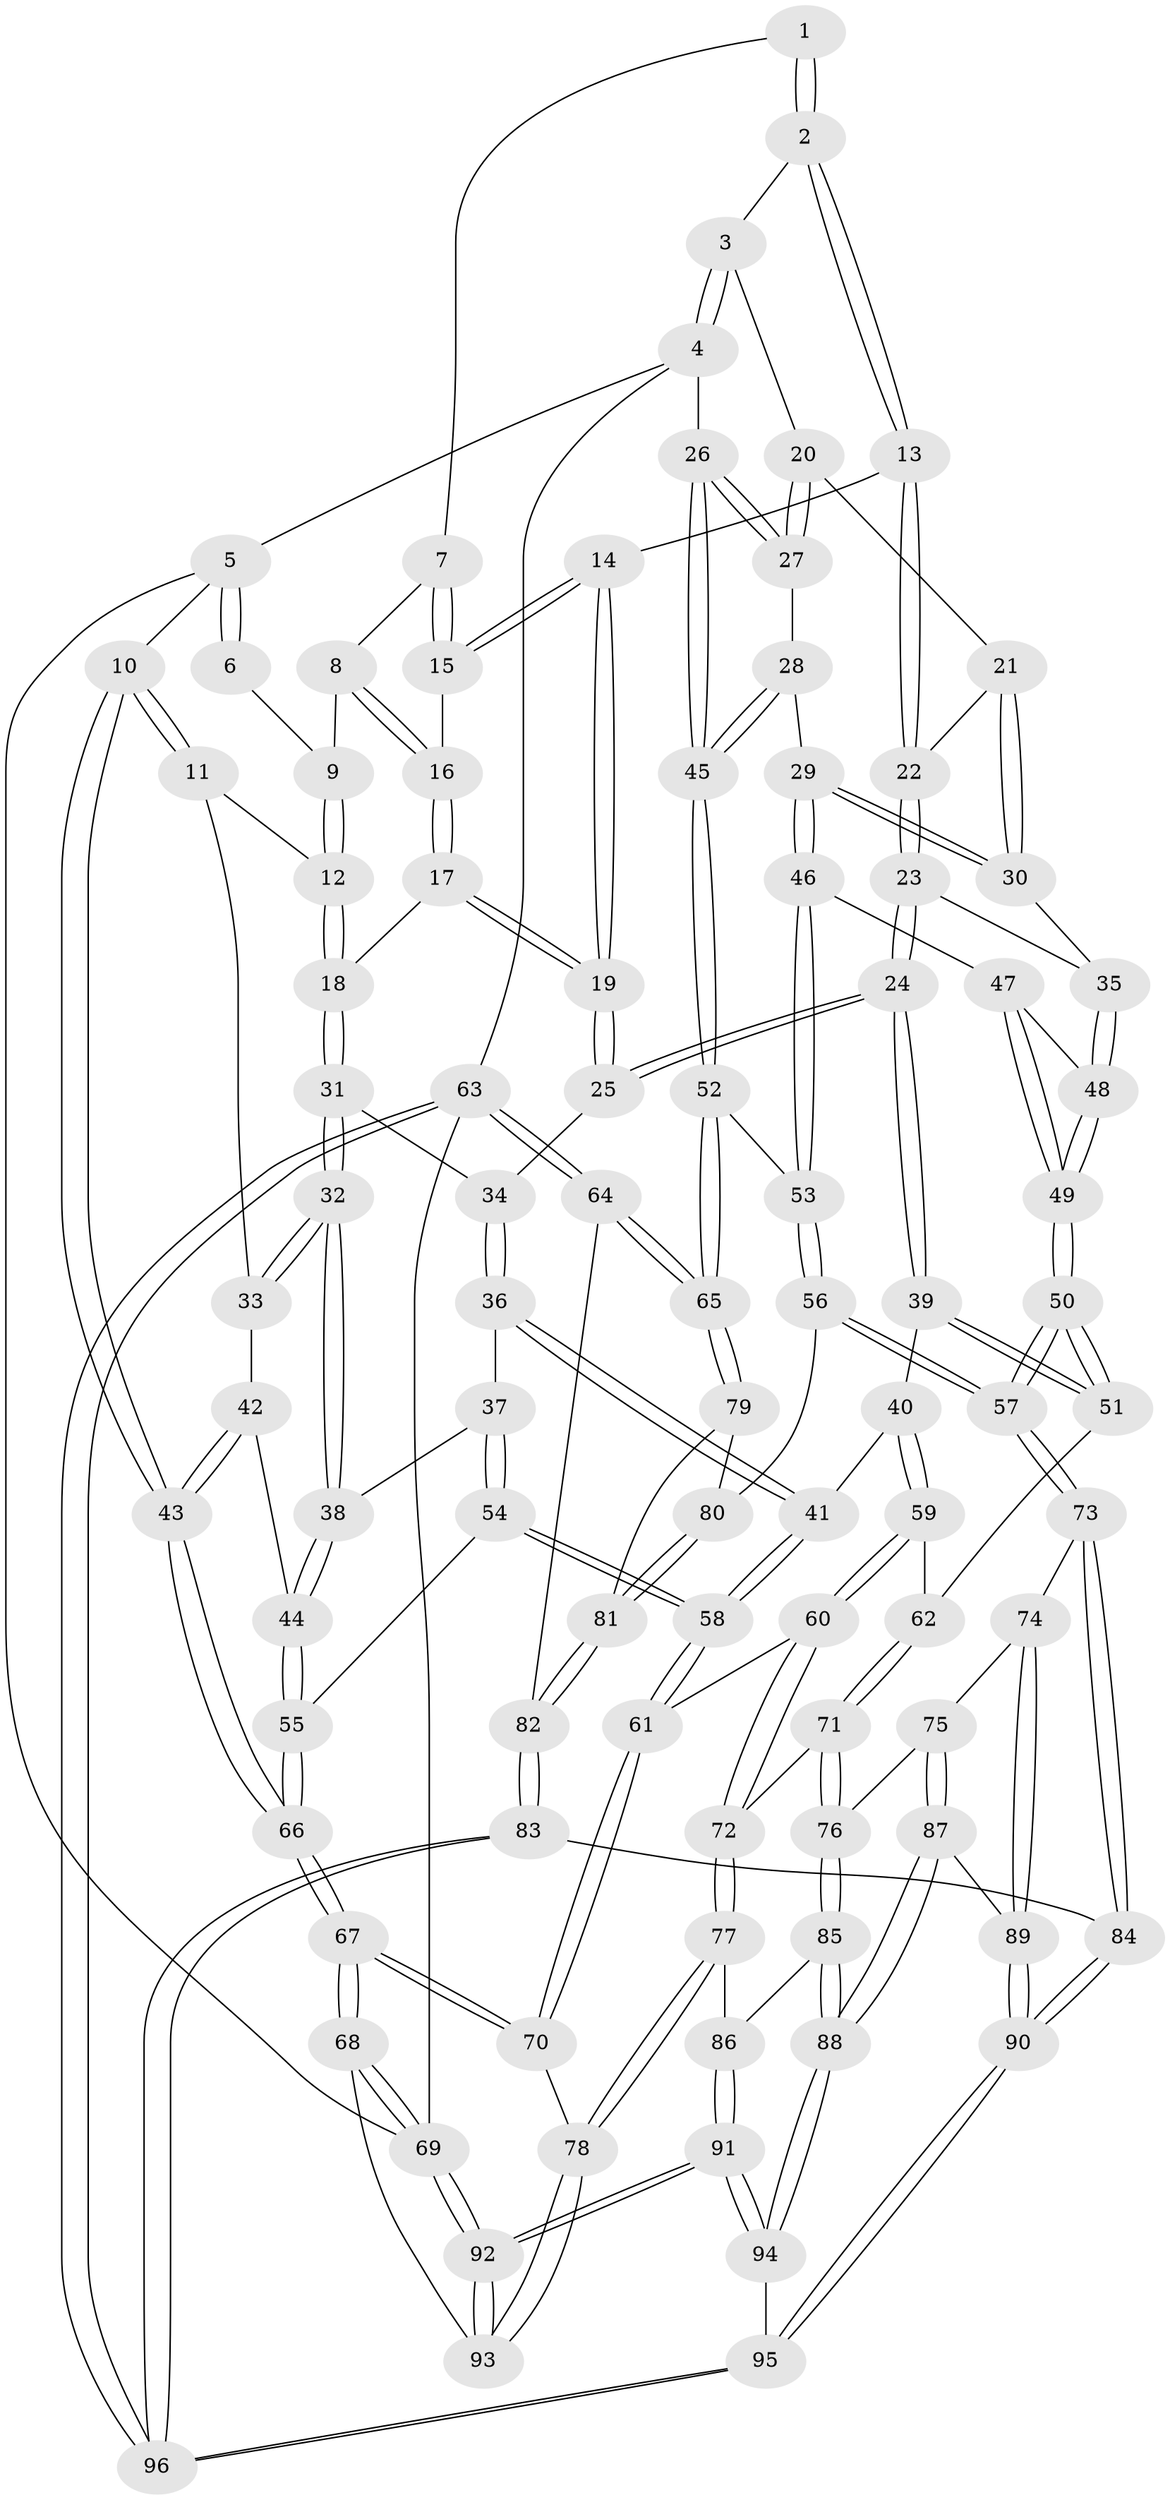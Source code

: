 // coarse degree distribution, {3: 0.08771929824561403, 4: 0.45614035087719296, 5: 0.3508771929824561, 6: 0.08771929824561403, 7: 0.017543859649122806}
// Generated by graph-tools (version 1.1) at 2025/42/03/06/25 10:42:26]
// undirected, 96 vertices, 237 edges
graph export_dot {
graph [start="1"]
  node [color=gray90,style=filled];
  1 [pos="+0.5736990626962263+0"];
  2 [pos="+0.7971603066833083+0"];
  3 [pos="+0.878446314563515+0"];
  4 [pos="+1+0"];
  5 [pos="+0+0"];
  6 [pos="+0.377582085402523+0"];
  7 [pos="+0.47725466911752706+0.06655980688304962"];
  8 [pos="+0.4201258607205562+0.10278778486982765"];
  9 [pos="+0.3534840677148645+0"];
  10 [pos="+0+0"];
  11 [pos="+0+0.0005185836981391708"];
  12 [pos="+0.26138209548776037+0.11229002853980058"];
  13 [pos="+0.593598656400516+0.1522588802733433"];
  14 [pos="+0.5849443577578995+0.15300444134244856"];
  15 [pos="+0.543074638787548+0.12355398848958467"];
  16 [pos="+0.41359373326633664+0.12344110228667239"];
  17 [pos="+0.3965970759426658+0.16601988744422594"];
  18 [pos="+0.30460137168805945+0.17772032105711202"];
  19 [pos="+0.4574609977071558+0.21540869027318418"];
  20 [pos="+0.796012260856651+0.1586112771051232"];
  21 [pos="+0.7456427832809508+0.2042787286453758"];
  22 [pos="+0.6254915138520009+0.2144178380917536"];
  23 [pos="+0.6209431029928288+0.3282682069664467"];
  24 [pos="+0.5456572881869383+0.36183507389294767"];
  25 [pos="+0.46382093377252304+0.2689125835897282"];
  26 [pos="+1+0.09219563728292993"];
  27 [pos="+0.8491553107576407+0.26769802259829084"];
  28 [pos="+0.8335371849587965+0.3322387335332151"];
  29 [pos="+0.7724042028543356+0.35882284477417925"];
  30 [pos="+0.733670422338506+0.34014330615150273"];
  31 [pos="+0.2813115658559501+0.2332153617728953"];
  32 [pos="+0.20298225423897892+0.30268572673383143"];
  33 [pos="+0.1552763864247022+0.29455308655568685"];
  34 [pos="+0.3763309157026105+0.3214117854590737"];
  35 [pos="+0.6434101995629514+0.3366028397393457"];
  36 [pos="+0.36029614541985555+0.4232182266702218"];
  37 [pos="+0.2665150864780858+0.4037210492570944"];
  38 [pos="+0.2289375372308922+0.35564774680730193"];
  39 [pos="+0.5213392336106674+0.4138540650532943"];
  40 [pos="+0.388226897004239+0.4474796032632422"];
  41 [pos="+0.38246637754221696+0.44490243672837104"];
  42 [pos="+0.14652546259232804+0.3018254693388225"];
  43 [pos="+0+0.4212996017472467"];
  44 [pos="+0.0853777494462699+0.5119468466316837"];
  45 [pos="+1+0.4763135235515424"];
  46 [pos="+0.7738726152560774+0.41775251176218675"];
  47 [pos="+0.7330075396995349+0.44812838931028587"];
  48 [pos="+0.6630818458959608+0.426817597422449"];
  49 [pos="+0.6560264945235921+0.537898926672725"];
  50 [pos="+0.619905964710687+0.6212519548529757"];
  51 [pos="+0.6196240749750979+0.6211527802457364"];
  52 [pos="+1+0.5311796852254375"];
  53 [pos="+0.8476702725786275+0.5409806548002688"];
  54 [pos="+0.16459600349941209+0.5888791430033906"];
  55 [pos="+0.06885255411319074+0.5468022273232535"];
  56 [pos="+0.6772565894415459+0.6594688373235226"];
  57 [pos="+0.6673187020540471+0.6592715373038616"];
  58 [pos="+0.20568621721157926+0.6320141668531188"];
  59 [pos="+0.41679402679519906+0.5835316776017746"];
  60 [pos="+0.28137767579123607+0.676385635983872"];
  61 [pos="+0.215151178427332+0.6484784955163226"];
  62 [pos="+0.5670562116821403+0.6305750982143433"];
  63 [pos="+1+1"];
  64 [pos="+1+0.6525449581458332"];
  65 [pos="+1+0.6466955035249204"];
  66 [pos="+0+0.5330314865174697"];
  67 [pos="+0+0.8545917819569635"];
  68 [pos="+0+0.9965448196567399"];
  69 [pos="+0+1"];
  70 [pos="+0.13453102645823928+0.7745142348612141"];
  71 [pos="+0.42275739446599747+0.7639781355881292"];
  72 [pos="+0.3455760043891388+0.7662424089526875"];
  73 [pos="+0.6261370862324743+0.8020372353554759"];
  74 [pos="+0.5451754745313887+0.8365625136154868"];
  75 [pos="+0.5145723203936048+0.8414380492330561"];
  76 [pos="+0.49625218022167195+0.8360893141733746"];
  77 [pos="+0.3306138809248908+0.8281257192098578"];
  78 [pos="+0.18023624116039652+0.8813670361853171"];
  79 [pos="+0.9022199851083563+0.697578971896357"];
  80 [pos="+0.6914835490131446+0.6695920318370188"];
  81 [pos="+0.8102640688199046+0.7969450433847228"];
  82 [pos="+0.8443289992807658+0.8567131275327858"];
  83 [pos="+0.8376526353670527+0.9002952880233035"];
  84 [pos="+0.6493925736712653+0.8552279035093298"];
  85 [pos="+0.4342401478228817+0.9021631598679313"];
  86 [pos="+0.33575053823334183+0.8458320190105055"];
  87 [pos="+0.50691042929127+0.9279692875461725"];
  88 [pos="+0.4534540563220792+0.994951817568974"];
  89 [pos="+0.5610587322838224+0.9309963192075232"];
  90 [pos="+0.6384218465485052+0.9913841471425747"];
  91 [pos="+0.2964322626185377+1"];
  92 [pos="+0.2893448474302601+1"];
  93 [pos="+0.1755142178613434+0.9009337502465599"];
  94 [pos="+0.41119452692115194+1"];
  95 [pos="+0.6847186330510819+1"];
  96 [pos="+0.9216593301848817+1"];
  1 -- 2;
  1 -- 2;
  1 -- 7;
  2 -- 3;
  2 -- 13;
  2 -- 13;
  3 -- 4;
  3 -- 4;
  3 -- 20;
  4 -- 5;
  4 -- 26;
  4 -- 63;
  5 -- 6;
  5 -- 6;
  5 -- 10;
  5 -- 69;
  6 -- 9;
  7 -- 8;
  7 -- 15;
  7 -- 15;
  8 -- 9;
  8 -- 16;
  8 -- 16;
  9 -- 12;
  9 -- 12;
  10 -- 11;
  10 -- 11;
  10 -- 43;
  10 -- 43;
  11 -- 12;
  11 -- 33;
  12 -- 18;
  12 -- 18;
  13 -- 14;
  13 -- 22;
  13 -- 22;
  14 -- 15;
  14 -- 15;
  14 -- 19;
  14 -- 19;
  15 -- 16;
  16 -- 17;
  16 -- 17;
  17 -- 18;
  17 -- 19;
  17 -- 19;
  18 -- 31;
  18 -- 31;
  19 -- 25;
  19 -- 25;
  20 -- 21;
  20 -- 27;
  20 -- 27;
  21 -- 22;
  21 -- 30;
  21 -- 30;
  22 -- 23;
  22 -- 23;
  23 -- 24;
  23 -- 24;
  23 -- 35;
  24 -- 25;
  24 -- 25;
  24 -- 39;
  24 -- 39;
  25 -- 34;
  26 -- 27;
  26 -- 27;
  26 -- 45;
  26 -- 45;
  27 -- 28;
  28 -- 29;
  28 -- 45;
  28 -- 45;
  29 -- 30;
  29 -- 30;
  29 -- 46;
  29 -- 46;
  30 -- 35;
  31 -- 32;
  31 -- 32;
  31 -- 34;
  32 -- 33;
  32 -- 33;
  32 -- 38;
  32 -- 38;
  33 -- 42;
  34 -- 36;
  34 -- 36;
  35 -- 48;
  35 -- 48;
  36 -- 37;
  36 -- 41;
  36 -- 41;
  37 -- 38;
  37 -- 54;
  37 -- 54;
  38 -- 44;
  38 -- 44;
  39 -- 40;
  39 -- 51;
  39 -- 51;
  40 -- 41;
  40 -- 59;
  40 -- 59;
  41 -- 58;
  41 -- 58;
  42 -- 43;
  42 -- 43;
  42 -- 44;
  43 -- 66;
  43 -- 66;
  44 -- 55;
  44 -- 55;
  45 -- 52;
  45 -- 52;
  46 -- 47;
  46 -- 53;
  46 -- 53;
  47 -- 48;
  47 -- 49;
  47 -- 49;
  48 -- 49;
  48 -- 49;
  49 -- 50;
  49 -- 50;
  50 -- 51;
  50 -- 51;
  50 -- 57;
  50 -- 57;
  51 -- 62;
  52 -- 53;
  52 -- 65;
  52 -- 65;
  53 -- 56;
  53 -- 56;
  54 -- 55;
  54 -- 58;
  54 -- 58;
  55 -- 66;
  55 -- 66;
  56 -- 57;
  56 -- 57;
  56 -- 80;
  57 -- 73;
  57 -- 73;
  58 -- 61;
  58 -- 61;
  59 -- 60;
  59 -- 60;
  59 -- 62;
  60 -- 61;
  60 -- 72;
  60 -- 72;
  61 -- 70;
  61 -- 70;
  62 -- 71;
  62 -- 71;
  63 -- 64;
  63 -- 64;
  63 -- 96;
  63 -- 96;
  63 -- 69;
  64 -- 65;
  64 -- 65;
  64 -- 82;
  65 -- 79;
  65 -- 79;
  66 -- 67;
  66 -- 67;
  67 -- 68;
  67 -- 68;
  67 -- 70;
  67 -- 70;
  68 -- 69;
  68 -- 69;
  68 -- 93;
  69 -- 92;
  69 -- 92;
  70 -- 78;
  71 -- 72;
  71 -- 76;
  71 -- 76;
  72 -- 77;
  72 -- 77;
  73 -- 74;
  73 -- 84;
  73 -- 84;
  74 -- 75;
  74 -- 89;
  74 -- 89;
  75 -- 76;
  75 -- 87;
  75 -- 87;
  76 -- 85;
  76 -- 85;
  77 -- 78;
  77 -- 78;
  77 -- 86;
  78 -- 93;
  78 -- 93;
  79 -- 80;
  79 -- 81;
  80 -- 81;
  80 -- 81;
  81 -- 82;
  81 -- 82;
  82 -- 83;
  82 -- 83;
  83 -- 84;
  83 -- 96;
  83 -- 96;
  84 -- 90;
  84 -- 90;
  85 -- 86;
  85 -- 88;
  85 -- 88;
  86 -- 91;
  86 -- 91;
  87 -- 88;
  87 -- 88;
  87 -- 89;
  88 -- 94;
  88 -- 94;
  89 -- 90;
  89 -- 90;
  90 -- 95;
  90 -- 95;
  91 -- 92;
  91 -- 92;
  91 -- 94;
  91 -- 94;
  92 -- 93;
  92 -- 93;
  94 -- 95;
  95 -- 96;
  95 -- 96;
}
